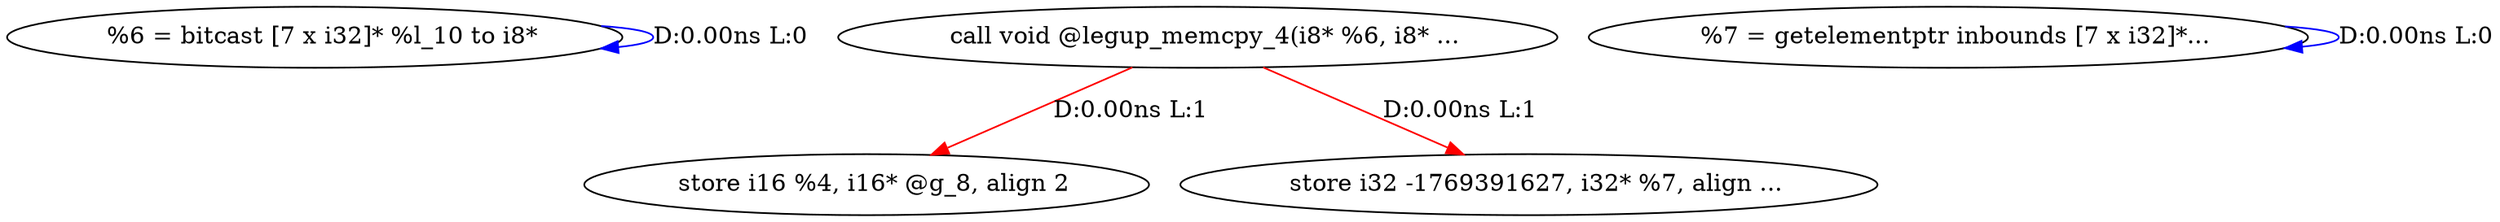 digraph {
Node0x31c1480[label="  %6 = bitcast [7 x i32]* %l_10 to i8*"];
Node0x31c1480 -> Node0x31c1480[label="D:0.00ns L:0",color=blue];
Node0x31c1640[label="  store i16 %4, i16* @g_8, align 2"];
Node0x31c1560[label="  call void @legup_memcpy_4(i8* %6, i8* ..."];
Node0x31c1560 -> Node0x31c1640[label="D:0.00ns L:1",color=red];
Node0x31bd4f0[label="  store i32 -1769391627, i32* %7, align ..."];
Node0x31c1560 -> Node0x31bd4f0[label="D:0.00ns L:1",color=red];
Node0x31bd410[label="  %7 = getelementptr inbounds [7 x i32]*..."];
Node0x31bd410 -> Node0x31bd410[label="D:0.00ns L:0",color=blue];
}
